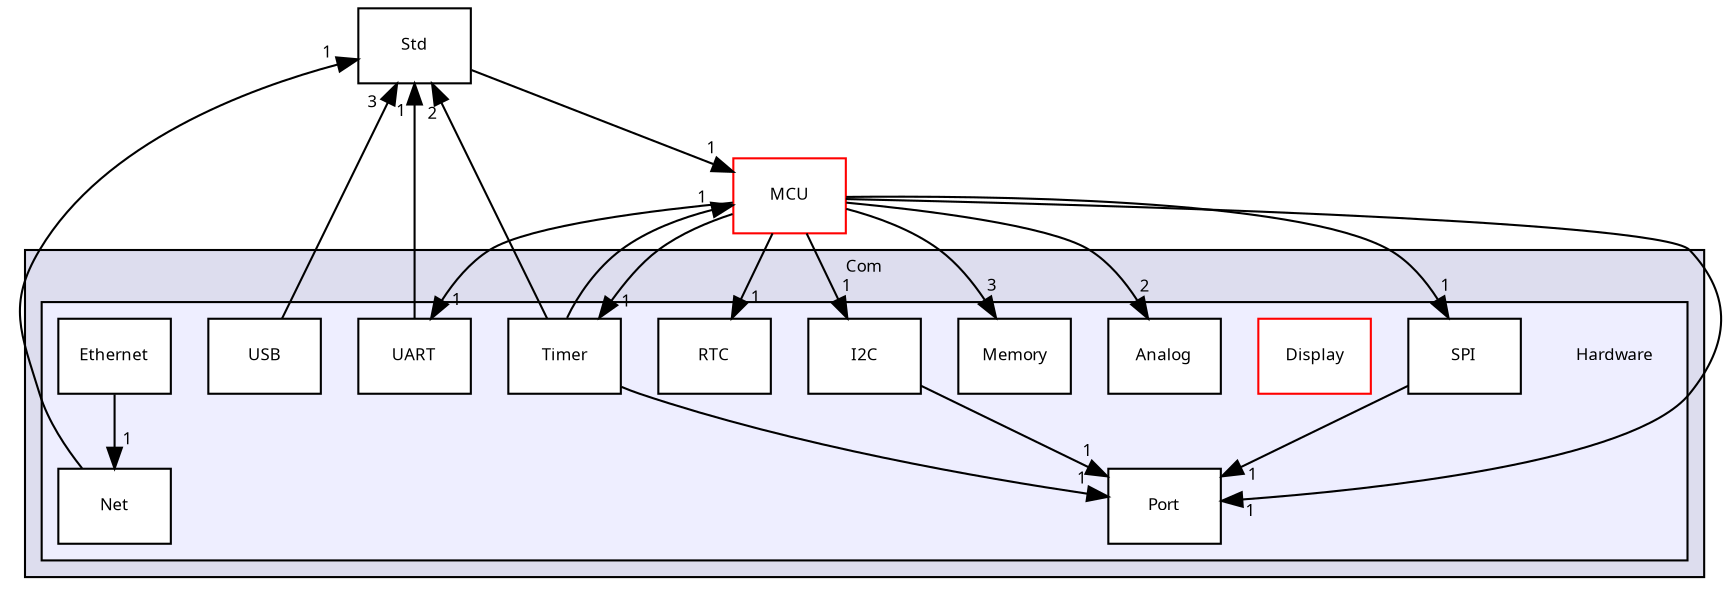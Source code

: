 digraph "Src/Com/Hardware" {
  compound=true
  node [ fontsize="8", fontname="Sans"];
  edge [ labelfontsize="8", labelfontname="Sans"];
  subgraph clusterdir_bd6076192d431881978bb9a63bffcd65 {
    graph [ bgcolor="#ddddee", pencolor="black", label="Com" fontname="Sans", fontsize="8", URL="dir_bd6076192d431881978bb9a63bffcd65.html"]
  subgraph clusterdir_29f4e3bfd8240ce7bca12dff6b06edb8 {
    graph [ bgcolor="#eeeeff", pencolor="black", label="" URL="dir_29f4e3bfd8240ce7bca12dff6b06edb8.html"];
    dir_29f4e3bfd8240ce7bca12dff6b06edb8 [shape=plaintext label="Hardware"];
    dir_1ba535e596a094ab3f6bfb005f4ed71d [shape=box label="Analog" color="black" fillcolor="white" style="filled" URL="dir_1ba535e596a094ab3f6bfb005f4ed71d.html"];
    dir_c4efa1a929874f5e34b259c3a1ad3957 [shape=box label="Display" color="red" fillcolor="white" style="filled" URL="dir_c4efa1a929874f5e34b259c3a1ad3957.html"];
    dir_eb1dc0ba7b88159286aa144a60bf5067 [shape=box label="Ethernet" color="black" fillcolor="white" style="filled" URL="dir_eb1dc0ba7b88159286aa144a60bf5067.html"];
    dir_b5cab330cb9dcc659c76822c352317ff [shape=box label="I2C" color="black" fillcolor="white" style="filled" URL="dir_b5cab330cb9dcc659c76822c352317ff.html"];
    dir_879dfe9fd8c345ba47de6fa82bc223e8 [shape=box label="Memory" color="black" fillcolor="white" style="filled" URL="dir_879dfe9fd8c345ba47de6fa82bc223e8.html"];
    dir_d7219b513f667d287b827e9ac7157b51 [shape=box label="Net" color="black" fillcolor="white" style="filled" URL="dir_d7219b513f667d287b827e9ac7157b51.html"];
    dir_3b60fb6b153bfa47677e14a5d7867dff [shape=box label="Port" color="black" fillcolor="white" style="filled" URL="dir_3b60fb6b153bfa47677e14a5d7867dff.html"];
    dir_c4589924e4385941f932d49f222515fe [shape=box label="RTC" color="black" fillcolor="white" style="filled" URL="dir_c4589924e4385941f932d49f222515fe.html"];
    dir_3eff33112d957db4e6ab891d66633342 [shape=box label="SPI" color="black" fillcolor="white" style="filled" URL="dir_3eff33112d957db4e6ab891d66633342.html"];
    dir_b416c7078b1e3adda8c6fcb275110ca1 [shape=box label="Timer" color="black" fillcolor="white" style="filled" URL="dir_b416c7078b1e3adda8c6fcb275110ca1.html"];
    dir_ac74685e6f5ff2d64859ef6a5c399695 [shape=box label="UART" color="black" fillcolor="white" style="filled" URL="dir_ac74685e6f5ff2d64859ef6a5c399695.html"];
    dir_aac5b348c7723de4061e04c4cb47463f [shape=box label="USB" color="black" fillcolor="white" style="filled" URL="dir_aac5b348c7723de4061e04c4cb47463f.html"];
  }
  }
  dir_9c07b6f6cc004f3a3b80dfa585542b38 [shape=box label="MCU" fillcolor="white" style="filled" color="red" URL="dir_9c07b6f6cc004f3a3b80dfa585542b38.html"];
  dir_c8ac64408d68c845cbd2b74da1aeacd9 [shape=box label="Std" URL="dir_c8ac64408d68c845cbd2b74da1aeacd9.html"];
  dir_d7219b513f667d287b827e9ac7157b51->dir_c8ac64408d68c845cbd2b74da1aeacd9 [headlabel="1", labeldistance=1.5 headhref="dir_000016_000021.html"];
  dir_ac74685e6f5ff2d64859ef6a5c399695->dir_c8ac64408d68c845cbd2b74da1aeacd9 [headlabel="1", labeldistance=1.5 headhref="dir_000022_000021.html"];
  dir_eb1dc0ba7b88159286aa144a60bf5067->dir_d7219b513f667d287b827e9ac7157b51 [headlabel="1", labeldistance=1.5 headhref="dir_000013_000016.html"];
  dir_b5cab330cb9dcc659c76822c352317ff->dir_3b60fb6b153bfa47677e14a5d7867dff [headlabel="1", labeldistance=1.5 headhref="dir_000014_000017.html"];
  dir_3eff33112d957db4e6ab891d66633342->dir_3b60fb6b153bfa47677e14a5d7867dff [headlabel="1", labeldistance=1.5 headhref="dir_000019_000017.html"];
  dir_9c07b6f6cc004f3a3b80dfa585542b38->dir_3b60fb6b153bfa47677e14a5d7867dff [headlabel="1", labeldistance=1.5 headhref="dir_000026_000017.html"];
  dir_9c07b6f6cc004f3a3b80dfa585542b38->dir_c4589924e4385941f932d49f222515fe [headlabel="1", labeldistance=1.5 headhref="dir_000026_000018.html"];
  dir_9c07b6f6cc004f3a3b80dfa585542b38->dir_ac74685e6f5ff2d64859ef6a5c399695 [headlabel="1", labeldistance=1.5 headhref="dir_000026_000022.html"];
  dir_9c07b6f6cc004f3a3b80dfa585542b38->dir_b5cab330cb9dcc659c76822c352317ff [headlabel="1", labeldistance=1.5 headhref="dir_000026_000014.html"];
  dir_9c07b6f6cc004f3a3b80dfa585542b38->dir_3eff33112d957db4e6ab891d66633342 [headlabel="1", labeldistance=1.5 headhref="dir_000026_000019.html"];
  dir_9c07b6f6cc004f3a3b80dfa585542b38->dir_879dfe9fd8c345ba47de6fa82bc223e8 [headlabel="3", labeldistance=1.5 headhref="dir_000026_000015.html"];
  dir_9c07b6f6cc004f3a3b80dfa585542b38->dir_b416c7078b1e3adda8c6fcb275110ca1 [headlabel="1", labeldistance=1.5 headhref="dir_000026_000020.html"];
  dir_9c07b6f6cc004f3a3b80dfa585542b38->dir_1ba535e596a094ab3f6bfb005f4ed71d [headlabel="2", labeldistance=1.5 headhref="dir_000026_000010.html"];
  dir_b416c7078b1e3adda8c6fcb275110ca1->dir_3b60fb6b153bfa47677e14a5d7867dff [headlabel="1", labeldistance=1.5 headhref="dir_000020_000017.html"];
  dir_b416c7078b1e3adda8c6fcb275110ca1->dir_9c07b6f6cc004f3a3b80dfa585542b38 [headlabel="1", labeldistance=1.5 headhref="dir_000020_000026.html"];
  dir_b416c7078b1e3adda8c6fcb275110ca1->dir_c8ac64408d68c845cbd2b74da1aeacd9 [headlabel="2", labeldistance=1.5 headhref="dir_000020_000021.html"];
  dir_c8ac64408d68c845cbd2b74da1aeacd9->dir_9c07b6f6cc004f3a3b80dfa585542b38 [headlabel="1", labeldistance=1.5 headhref="dir_000021_000026.html"];
  dir_aac5b348c7723de4061e04c4cb47463f->dir_c8ac64408d68c845cbd2b74da1aeacd9 [headlabel="3", labeldistance=1.5 headhref="dir_000023_000021.html"];
}
